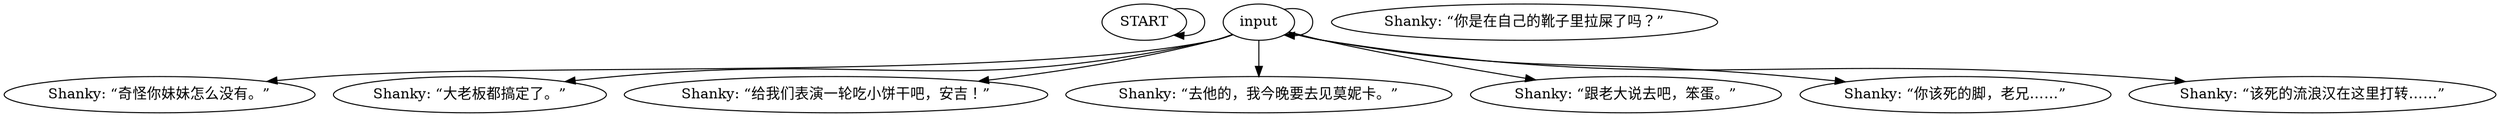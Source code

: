 # WHIRLING F1 / SHANKY barks
# Shanky barks:
# ==================================================
digraph G {
	  0 [label="START"];
	  1 [label="input"];
	  2 [label="Shanky: “你是在自己的靴子里拉屎了吗？”"];
	  3 [label="Shanky: “奇怪你妹妹怎么没有。”"];
	  4 [label="Shanky: “大老板都搞定了。”"];
	  5 [label="Shanky: “给我们表演一轮吃小饼干吧，安吉！”"];
	  6 [label="Shanky: “去他的，我今晚要去见莫妮卡。”"];
	  7 [label="Shanky: “跟老大说去吧，笨蛋。”"];
	  8 [label="Shanky: “你该死的脚，老兄……”"];
	  9 [label="Shanky: “该死的流浪汉在这里打转……”"];
	  0 -> 0
	  1 -> 1
	  1 -> 3
	  1 -> 4
	  1 -> 5
	  1 -> 6
	  1 -> 7
	  1 -> 8
	  1 -> 9
}

